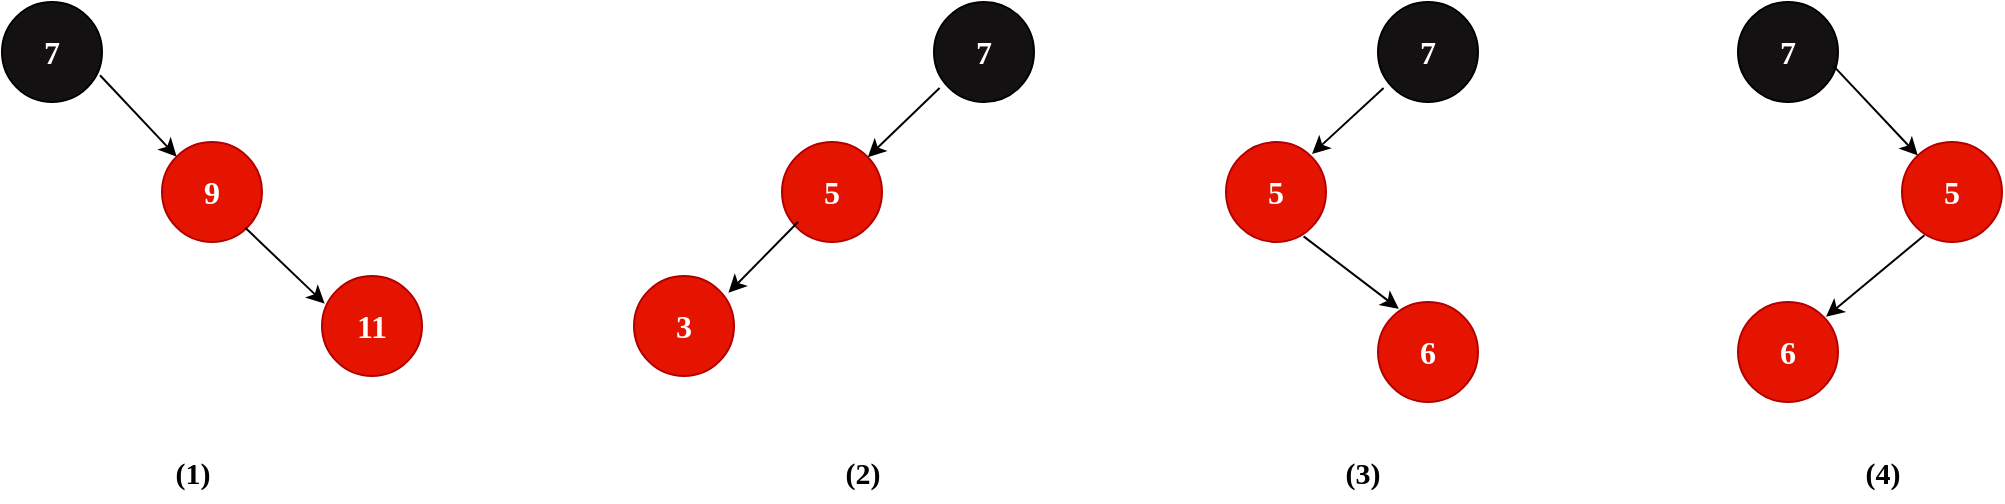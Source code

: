 <mxfile version="21.2.8" type="device">
  <diagram name="Page-1" id="UcSlUft3GAuf-4zFbCCS">
    <mxGraphModel dx="920" dy="740" grid="1" gridSize="10" guides="1" tooltips="1" connect="0" arrows="1" fold="1" page="1" pageScale="1" pageWidth="827" pageHeight="1169" math="0" shadow="0">
      <root>
        <mxCell id="0" />
        <mxCell id="1" parent="0" />
        <mxCell id="Zd-3lMhIXrU8nzPOGtwx-1" value="&lt;font size=&quot;1&quot; face=&quot;Verdana&quot; color=&quot;#ffffff&quot;&gt;&lt;b style=&quot;font-size: 16px;&quot;&gt;7&lt;/b&gt;&lt;/font&gt;" style="ellipse;whiteSpace=wrap;html=1;aspect=fixed;fillColor=#131111;" vertex="1" parent="1">
          <mxGeometry x="50" y="700" width="50" height="50" as="geometry" />
        </mxCell>
        <mxCell id="Zd-3lMhIXrU8nzPOGtwx-2" value="&lt;font size=&quot;1&quot; face=&quot;Verdana&quot; color=&quot;#ffffff&quot;&gt;&lt;b style=&quot;font-size: 16px;&quot;&gt;9&lt;/b&gt;&lt;/font&gt;" style="ellipse;whiteSpace=wrap;html=1;aspect=fixed;fillColor=#e51400;fontColor=#ffffff;strokeColor=#B20000;" vertex="1" parent="1">
          <mxGeometry x="130" y="770" width="50" height="50" as="geometry" />
        </mxCell>
        <mxCell id="Zd-3lMhIXrU8nzPOGtwx-3" value="" style="endArrow=classic;html=1;rounded=0;exitX=0.98;exitY=0.733;exitDx=0;exitDy=0;exitPerimeter=0;entryX=0;entryY=0;entryDx=0;entryDy=0;" edge="1" parent="1" source="Zd-3lMhIXrU8nzPOGtwx-1" target="Zd-3lMhIXrU8nzPOGtwx-2">
          <mxGeometry width="50" height="50" relative="1" as="geometry">
            <mxPoint x="110" y="760" as="sourcePoint" />
            <mxPoint x="160" y="800" as="targetPoint" />
          </mxGeometry>
        </mxCell>
        <mxCell id="Zd-3lMhIXrU8nzPOGtwx-4" value="&lt;font size=&quot;1&quot; face=&quot;Verdana&quot; color=&quot;#ffffff&quot;&gt;&lt;b style=&quot;font-size: 16px;&quot;&gt;11&lt;/b&gt;&lt;/font&gt;" style="ellipse;whiteSpace=wrap;html=1;aspect=fixed;fillColor=#e51400;fontColor=#ffffff;strokeColor=#B20000;" vertex="1" parent="1">
          <mxGeometry x="210" y="837" width="50" height="50" as="geometry" />
        </mxCell>
        <mxCell id="Zd-3lMhIXrU8nzPOGtwx-5" value="" style="endArrow=classic;html=1;rounded=0;exitX=0.833;exitY=0.857;exitDx=0;exitDy=0;exitPerimeter=0;entryX=0.027;entryY=0.277;entryDx=0;entryDy=0;entryPerimeter=0;" edge="1" parent="1" source="Zd-3lMhIXrU8nzPOGtwx-2" target="Zd-3lMhIXrU8nzPOGtwx-4">
          <mxGeometry width="50" height="50" relative="1" as="geometry">
            <mxPoint x="209" y="844" as="sourcePoint" />
            <mxPoint x="259" y="900" as="targetPoint" />
          </mxGeometry>
        </mxCell>
        <mxCell id="Zd-3lMhIXrU8nzPOGtwx-7" value="&lt;font style=&quot;font-size: 15px;&quot; face=&quot;Verdana&quot;&gt;&lt;b&gt;(1)&lt;/b&gt;&lt;/font&gt;" style="text;html=1;align=center;verticalAlign=middle;resizable=0;points=[];autosize=1;strokeColor=none;fillColor=none;" vertex="1" parent="1">
          <mxGeometry x="120" y="920" width="50" height="30" as="geometry" />
        </mxCell>
        <mxCell id="Zd-3lMhIXrU8nzPOGtwx-8" value="&lt;font size=&quot;1&quot; face=&quot;Verdana&quot; color=&quot;#ffffff&quot;&gt;&lt;b style=&quot;font-size: 16px;&quot;&gt;7&lt;/b&gt;&lt;/font&gt;" style="ellipse;whiteSpace=wrap;html=1;aspect=fixed;fillColor=#131111;" vertex="1" parent="1">
          <mxGeometry x="516" y="700" width="50" height="50" as="geometry" />
        </mxCell>
        <mxCell id="Zd-3lMhIXrU8nzPOGtwx-14" value="&lt;font size=&quot;1&quot; face=&quot;Verdana&quot; color=&quot;#ffffff&quot;&gt;&lt;b style=&quot;font-size: 16px;&quot;&gt;5&lt;/b&gt;&lt;/font&gt;" style="ellipse;whiteSpace=wrap;html=1;aspect=fixed;fillColor=#e51400;fontColor=#ffffff;strokeColor=#B20000;" vertex="1" parent="1">
          <mxGeometry x="440" y="770" width="50" height="50" as="geometry" />
        </mxCell>
        <mxCell id="Zd-3lMhIXrU8nzPOGtwx-15" value="" style="endArrow=classic;html=1;rounded=0;exitX=0.056;exitY=0.86;exitDx=0;exitDy=0;exitPerimeter=0;" edge="1" parent="1" source="Zd-3lMhIXrU8nzPOGtwx-8" target="Zd-3lMhIXrU8nzPOGtwx-14">
          <mxGeometry width="50" height="50" relative="1" as="geometry">
            <mxPoint x="449" y="830" as="sourcePoint" />
            <mxPoint x="493.8" y="786.2" as="targetPoint" />
          </mxGeometry>
        </mxCell>
        <mxCell id="Zd-3lMhIXrU8nzPOGtwx-16" value="&lt;font size=&quot;1&quot; face=&quot;Verdana&quot; color=&quot;#ffffff&quot;&gt;&lt;b style=&quot;font-size: 16px;&quot;&gt;3&lt;/b&gt;&lt;/font&gt;" style="ellipse;whiteSpace=wrap;html=1;aspect=fixed;fillColor=#e51400;fontColor=#ffffff;strokeColor=#B20000;" vertex="1" parent="1">
          <mxGeometry x="366" y="837" width="50" height="50" as="geometry" />
        </mxCell>
        <mxCell id="Zd-3lMhIXrU8nzPOGtwx-17" value="" style="endArrow=classic;html=1;rounded=0;exitX=0.16;exitY=0.8;exitDx=0;exitDy=0;exitPerimeter=0;entryX=0.944;entryY=0.168;entryDx=0;entryDy=0;entryPerimeter=0;" edge="1" parent="1" source="Zd-3lMhIXrU8nzPOGtwx-14" target="Zd-3lMhIXrU8nzPOGtwx-16">
          <mxGeometry width="50" height="50" relative="1" as="geometry">
            <mxPoint x="542" y="753" as="sourcePoint" />
            <mxPoint x="503.8" y="796.2" as="targetPoint" />
          </mxGeometry>
        </mxCell>
        <mxCell id="Zd-3lMhIXrU8nzPOGtwx-18" value="&lt;font style=&quot;font-size: 15px;&quot; face=&quot;Verdana&quot;&gt;&lt;b&gt;(2)&lt;/b&gt;&lt;/font&gt;" style="text;html=1;align=center;verticalAlign=middle;resizable=0;points=[];autosize=1;strokeColor=none;fillColor=none;" vertex="1" parent="1">
          <mxGeometry x="455" y="920" width="50" height="30" as="geometry" />
        </mxCell>
        <mxCell id="Zd-3lMhIXrU8nzPOGtwx-19" value="&lt;font size=&quot;1&quot; face=&quot;Verdana&quot; color=&quot;#ffffff&quot;&gt;&lt;b style=&quot;font-size: 16px;&quot;&gt;7&lt;/b&gt;&lt;/font&gt;" style="ellipse;whiteSpace=wrap;html=1;aspect=fixed;fillColor=#131111;" vertex="1" parent="1">
          <mxGeometry x="738" y="700" width="50" height="50" as="geometry" />
        </mxCell>
        <mxCell id="Zd-3lMhIXrU8nzPOGtwx-20" value="&lt;font size=&quot;1&quot; face=&quot;Verdana&quot; color=&quot;#ffffff&quot;&gt;&lt;b style=&quot;font-size: 16px;&quot;&gt;5&lt;/b&gt;&lt;/font&gt;" style="ellipse;whiteSpace=wrap;html=1;aspect=fixed;fillColor=#e51400;fontColor=#ffffff;strokeColor=#B20000;" vertex="1" parent="1">
          <mxGeometry x="662" y="770" width="50" height="50" as="geometry" />
        </mxCell>
        <mxCell id="Zd-3lMhIXrU8nzPOGtwx-21" value="" style="endArrow=classic;html=1;rounded=0;exitX=0.056;exitY=0.86;exitDx=0;exitDy=0;exitPerimeter=0;" edge="1" parent="1" source="Zd-3lMhIXrU8nzPOGtwx-19">
          <mxGeometry width="50" height="50" relative="1" as="geometry">
            <mxPoint x="671" y="829" as="sourcePoint" />
            <mxPoint x="705" y="776" as="targetPoint" />
          </mxGeometry>
        </mxCell>
        <mxCell id="Zd-3lMhIXrU8nzPOGtwx-22" value="&lt;font size=&quot;1&quot; face=&quot;Verdana&quot; color=&quot;#ffffff&quot;&gt;&lt;b style=&quot;font-size: 16px;&quot;&gt;6&lt;/b&gt;&lt;/font&gt;" style="ellipse;whiteSpace=wrap;html=1;aspect=fixed;fillColor=#e51400;fontColor=#ffffff;strokeColor=#B20000;" vertex="1" parent="1">
          <mxGeometry x="738" y="850" width="50" height="50" as="geometry" />
        </mxCell>
        <mxCell id="Zd-3lMhIXrU8nzPOGtwx-23" value="" style="endArrow=classic;html=1;rounded=0;exitX=0.776;exitY=0.964;exitDx=0;exitDy=0;exitPerimeter=0;entryX=0.208;entryY=0.068;entryDx=0;entryDy=0;entryPerimeter=0;" edge="1" parent="1" target="Zd-3lMhIXrU8nzPOGtwx-22">
          <mxGeometry width="50" height="50" relative="1" as="geometry">
            <mxPoint x="700.8" y="817.2" as="sourcePoint" />
            <mxPoint x="725.8" y="795.2" as="targetPoint" />
          </mxGeometry>
        </mxCell>
        <mxCell id="Zd-3lMhIXrU8nzPOGtwx-26" value="&lt;font style=&quot;font-size: 15px;&quot; face=&quot;Verdana&quot;&gt;&lt;b&gt;(3)&lt;/b&gt;&lt;/font&gt;" style="text;html=1;align=center;verticalAlign=middle;resizable=0;points=[];autosize=1;strokeColor=none;fillColor=none;" vertex="1" parent="1">
          <mxGeometry x="705" y="920" width="50" height="30" as="geometry" />
        </mxCell>
        <mxCell id="Zd-3lMhIXrU8nzPOGtwx-27" value="&lt;font size=&quot;1&quot; face=&quot;Verdana&quot; color=&quot;#ffffff&quot;&gt;&lt;b style=&quot;font-size: 16px;&quot;&gt;7&lt;/b&gt;&lt;/font&gt;" style="ellipse;whiteSpace=wrap;html=1;aspect=fixed;fillColor=#131111;" vertex="1" parent="1">
          <mxGeometry x="918" y="700" width="50" height="50" as="geometry" />
        </mxCell>
        <mxCell id="Zd-3lMhIXrU8nzPOGtwx-28" value="&lt;font size=&quot;1&quot; face=&quot;Verdana&quot; color=&quot;#ffffff&quot;&gt;&lt;b style=&quot;font-size: 16px;&quot;&gt;5&lt;/b&gt;&lt;/font&gt;" style="ellipse;whiteSpace=wrap;html=1;aspect=fixed;fillColor=#e51400;fontColor=#ffffff;strokeColor=#B20000;" vertex="1" parent="1">
          <mxGeometry x="1000" y="770" width="50" height="50" as="geometry" />
        </mxCell>
        <mxCell id="Zd-3lMhIXrU8nzPOGtwx-29" value="" style="endArrow=classic;html=1;rounded=0;exitX=0.952;exitY=0.636;exitDx=0;exitDy=0;exitPerimeter=0;" edge="1" parent="1" source="Zd-3lMhIXrU8nzPOGtwx-27" target="Zd-3lMhIXrU8nzPOGtwx-28">
          <mxGeometry width="50" height="50" relative="1" as="geometry">
            <mxPoint x="851" y="829" as="sourcePoint" />
            <mxPoint x="885" y="776" as="targetPoint" />
          </mxGeometry>
        </mxCell>
        <mxCell id="Zd-3lMhIXrU8nzPOGtwx-30" value="&lt;font size=&quot;1&quot; face=&quot;Verdana&quot; color=&quot;#ffffff&quot;&gt;&lt;b style=&quot;font-size: 16px;&quot;&gt;6&lt;/b&gt;&lt;/font&gt;" style="ellipse;whiteSpace=wrap;html=1;aspect=fixed;fillColor=#e51400;fontColor=#ffffff;strokeColor=#B20000;" vertex="1" parent="1">
          <mxGeometry x="918" y="850" width="50" height="50" as="geometry" />
        </mxCell>
        <mxCell id="Zd-3lMhIXrU8nzPOGtwx-31" value="" style="endArrow=classic;html=1;rounded=0;exitX=0.224;exitY=0.932;exitDx=0;exitDy=0;exitPerimeter=0;entryX=0.88;entryY=0.148;entryDx=0;entryDy=0;entryPerimeter=0;" edge="1" parent="1" target="Zd-3lMhIXrU8nzPOGtwx-30" source="Zd-3lMhIXrU8nzPOGtwx-28">
          <mxGeometry width="50" height="50" relative="1" as="geometry">
            <mxPoint x="880.8" y="817.2" as="sourcePoint" />
            <mxPoint x="905.8" y="795.2" as="targetPoint" />
          </mxGeometry>
        </mxCell>
        <mxCell id="Zd-3lMhIXrU8nzPOGtwx-32" value="&lt;font style=&quot;font-size: 15px;&quot; face=&quot;Verdana&quot;&gt;&lt;b&gt;(4)&lt;/b&gt;&lt;/font&gt;" style="text;html=1;align=center;verticalAlign=middle;resizable=0;points=[];autosize=1;strokeColor=none;fillColor=none;" vertex="1" parent="1">
          <mxGeometry x="965" y="920" width="50" height="30" as="geometry" />
        </mxCell>
      </root>
    </mxGraphModel>
  </diagram>
</mxfile>
